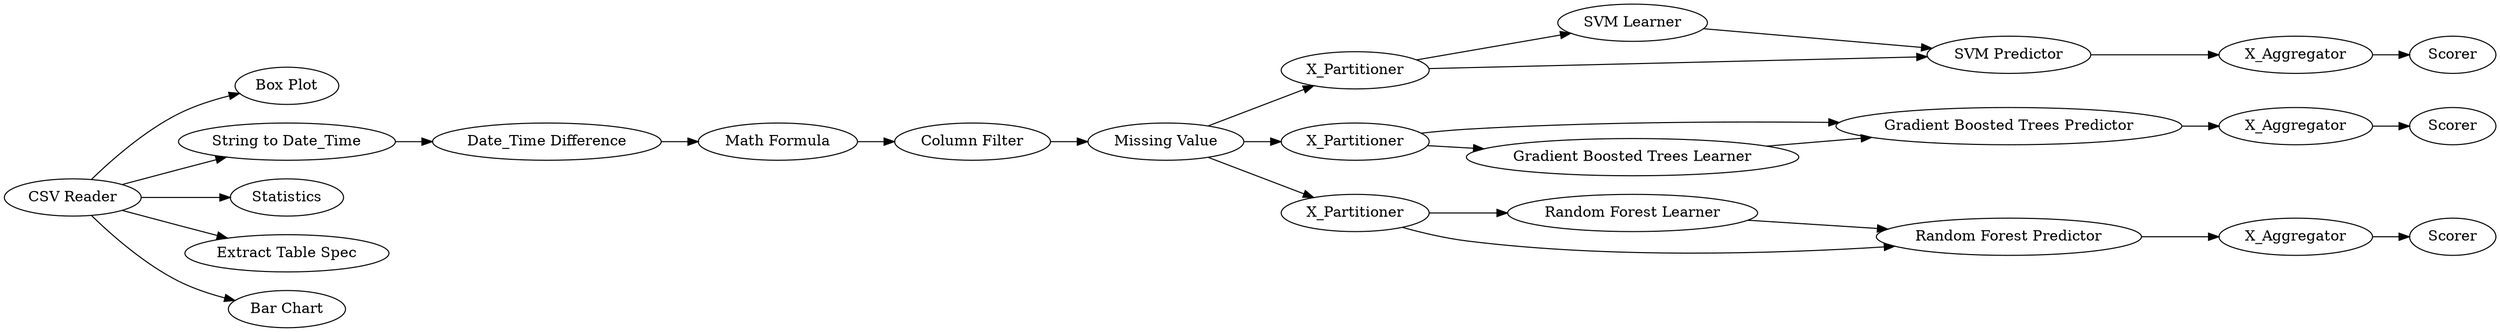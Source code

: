 digraph {
	20 -> 21
	1 -> 31
	36 -> 21
	38 -> 22
	35 -> 18
	3 -> 35
	27 -> 28
	1 -> 25
	1 -> 29
	26 -> 27
	17 -> 18
	25 -> 26
	14 -> 15
	33 -> 15
	21 -> 38
	28 -> 3
	3 -> 33
	18 -> 37
	35 -> 17
	33 -> 14
	36 -> 20
	34 -> 16
	3 -> 36
	1 -> 30
	15 -> 34
	1 -> 32
	37 -> 19
	27 [label="Math Formula"]
	18 [label="Gradient Boosted Trees Predictor"]
	21 [label="SVM Predictor"]
	26 [label="Date_Time Difference"]
	17 [label="Gradient Boosted Trees Learner"]
	3 [label="Missing Value"]
	19 [label=Scorer]
	31 [label="Box Plot"]
	15 [label="Random Forest Predictor"]
	25 [label="String to Date_Time"]
	16 [label=Scorer]
	30 [label="Extract Table Spec"]
	1 [label="CSV Reader"]
	22 [label=Scorer]
	28 [label="Column Filter"]
	14 [label="Random Forest Learner"]
	38 [label=X_Aggregator]
	20 [label="SVM Learner"]
	35 [label=X_Partitioner]
	34 [label=X_Aggregator]
	29 [label=Statistics]
	36 [label=X_Partitioner]
	33 [label=X_Partitioner]
	32 [label="Bar Chart"]
	37 [label=X_Aggregator]
	rankdir=LR
}
